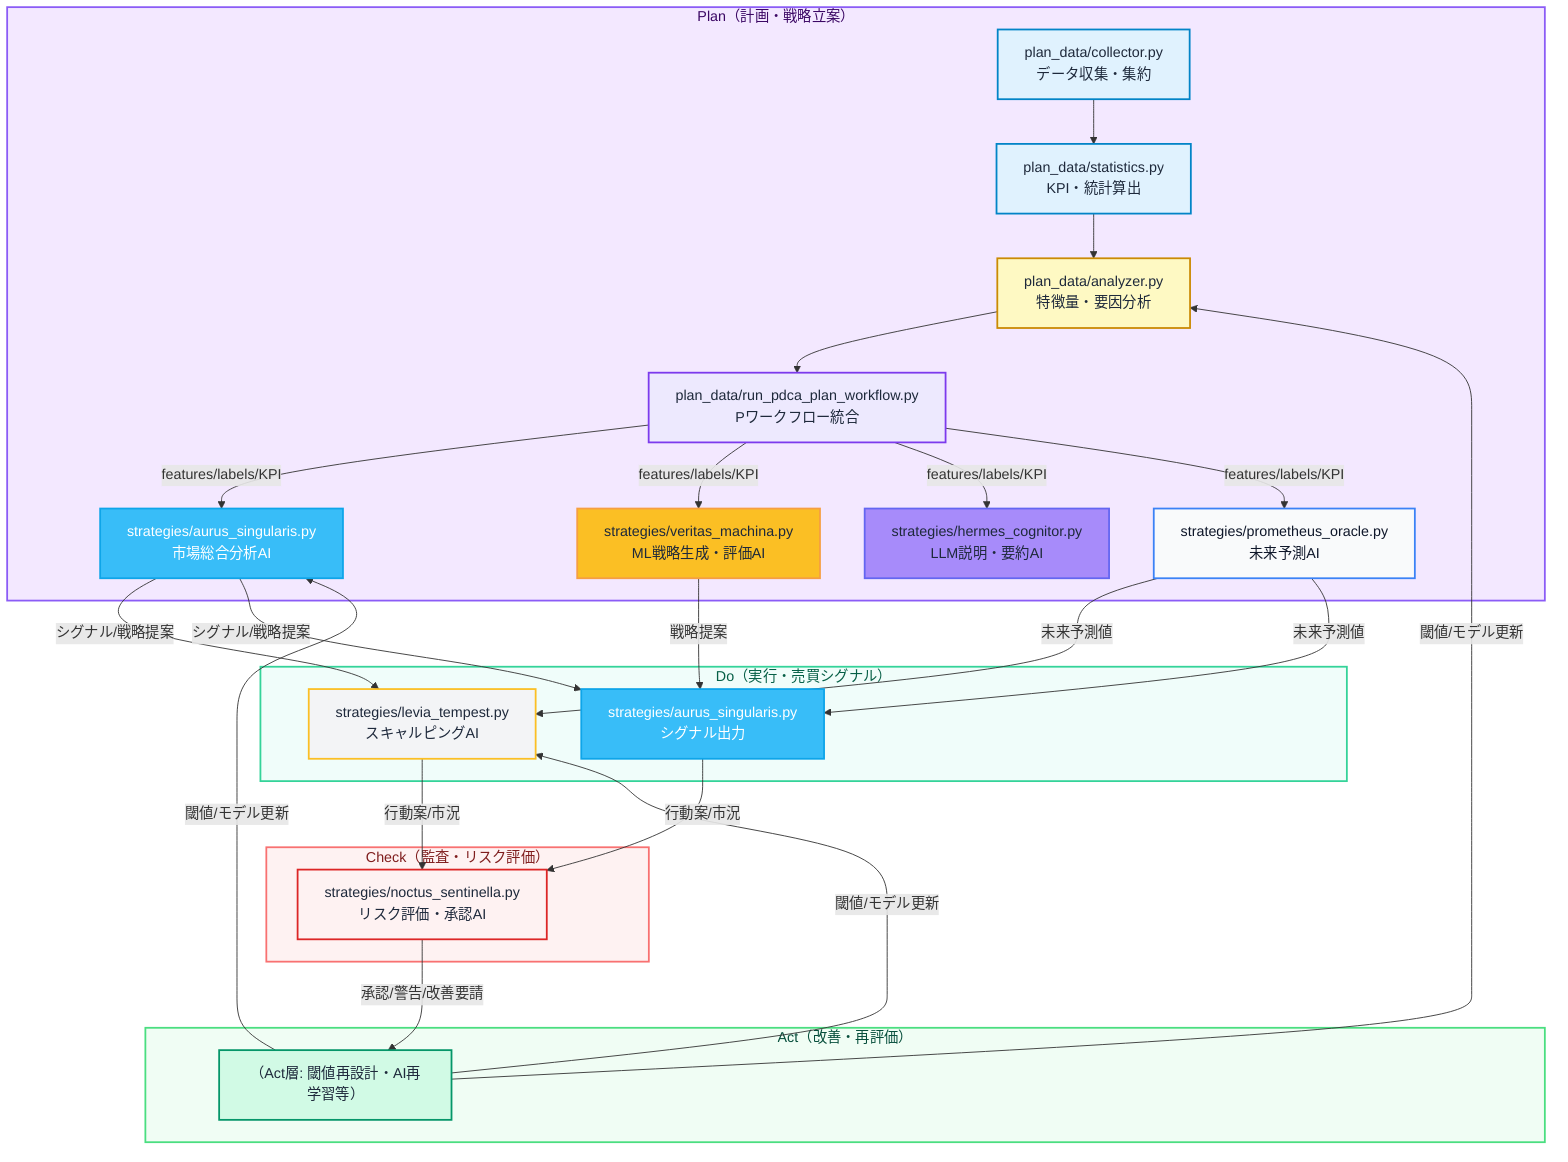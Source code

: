 flowchart TD

%% --- Plan層（計画・戦略立案） ---
subgraph P[Plan（計画・戦略立案）]
    PLAN_COLLECTOR["plan_data/collector.py<br>データ収集・集約"]
    PLAN_STATS["plan_data/statistics.py<br>KPI・統計算出"]
    PLAN_ANALYZER["plan_data/analyzer.py<br>特徴量・要因分析"]
    PLAN_WORKFLOW["plan_data/run_pdca_plan_workflow.py<br>Pワークフロー統合"]

    AURUS["strategies/aurus_singularis.py<br>市場総合分析AI"]
    VERITAS["strategies/veritas_machina.py<br>ML戦略生成・評価AI"]
    HERMES["strategies/hermes_cognitor.py<br>LLM説明・要約AI"]
    PROMETHEUS["strategies/prometheus_oracle.py<br>未来予測AI"]

    PLAN_COLLECTOR --> PLAN_STATS
    PLAN_STATS --> PLAN_ANALYZER
    PLAN_ANALYZER --> PLAN_WORKFLOW
    PLAN_WORKFLOW -->|features/labels/KPI| AURUS
    PLAN_WORKFLOW -->|features/labels/KPI| VERITAS
    PLAN_WORKFLOW -->|features/labels/KPI| HERMES
    PLAN_WORKFLOW -->|features/labels/KPI| PROMETHEUS
end

%% --- Do層（実行・意思決定） ---
subgraph D[Do（実行・売買シグナル）]
    LEVIA["strategies/levia_tempest.py<br>スキャルピングAI"]
    AURUS_DO["strategies/aurus_singularis.py<br>シグナル出力"]
end

%% --- Check層（リスク・監査） ---
subgraph C[Check（監査・リスク評価）]
    NOCTUS["strategies/noctus_sentinella.py<br>リスク評価・承認AI"]
end

%% --- Act層（改善・閾値修正・学習） ---
subgraph A[Act（改善・再評価）]
    ACT_PLACEHOLDER["（Act層: 閾値再設計・AI再学習等）"]
end

%% --- データ/情報フロー ---
AURUS -- シグナル/戦略提案 --> LEVIA
AURUS -- シグナル/戦略提案 --> AURUS_DO
VERITAS -- 戦略提案 --> AURUS_DO
PROMETHEUS -- 未来予測値 --> LEVIA
PROMETHEUS -- 未来予測値 --> AURUS_DO

LEVIA -- 行動案/市況 --> NOCTUS
AURUS_DO -- 行動案/市況 --> NOCTUS

NOCTUS -- 承認/警告/改善要請 --> ACT_PLACEHOLDER

ACT_PLACEHOLDER -- 閾値/モデル更新 --> PLAN_ANALYZER
ACT_PLACEHOLDER -- 閾値/モデル更新 --> AURUS
ACT_PLACEHOLDER -- 閾値/モデル更新 --> LEVIA

%% --- ノード色・フォント色調整 ---
style PLAN_COLLECTOR fill:#e0f2fe,stroke:#0284c7,stroke-width:2px,color:#1e293b
style PLAN_STATS fill:#e0f2fe,stroke:#0284c7,stroke-width:2px,color:#1e293b
style PLAN_ANALYZER fill:#fef9c3,stroke:#ca8a04,stroke-width:2px,color:#1e293b
style PLAN_WORKFLOW fill:#ede9fe,stroke:#7c3aed,stroke-width:2px,color:#1e293b

style AURUS fill:#38bdf8,stroke:#0ea5e9,stroke-width:2px,color:#fff
style VERITAS fill:#fbbf24,stroke:#f59e42,stroke-width:2px,color:#1e293b
style HERMES fill:#a78bfa,stroke:#6366f1,stroke-width:2px,color:#1e293b
style PROMETHEUS fill:#f9fafb,stroke:#3b82f6,stroke-width:2px,color:#0f172a

style LEVIA fill:#f3f4f6,stroke:#fbbf24,stroke-width:2px,color:#1e293b
style AURUS_DO fill:#38bdf8,stroke:#0ea5e9,stroke-width:2px,color:#fff

style NOCTUS fill:#fef2f2,stroke:#dc2626,stroke-width:2px,color:#1e293b

style ACT_PLACEHOLDER fill:#d1fae5,stroke:#059669,stroke-width:2px,color:#1e293b

%% --- サブグラフラベル色分け ---
style P fill:#f3e8ff,stroke:#8b5cf6,stroke-width:2px,color:#3b0764
style D fill:#f0fdfa,stroke:#34d399,stroke-width:2px,color:#065f46
style C fill:#fef2f2,stroke:#f87171,stroke-width:2px,color:#7f1d1d
style A fill:#f0fdf4,stroke:#4ade80,stroke-width:2px,color:#064e3b